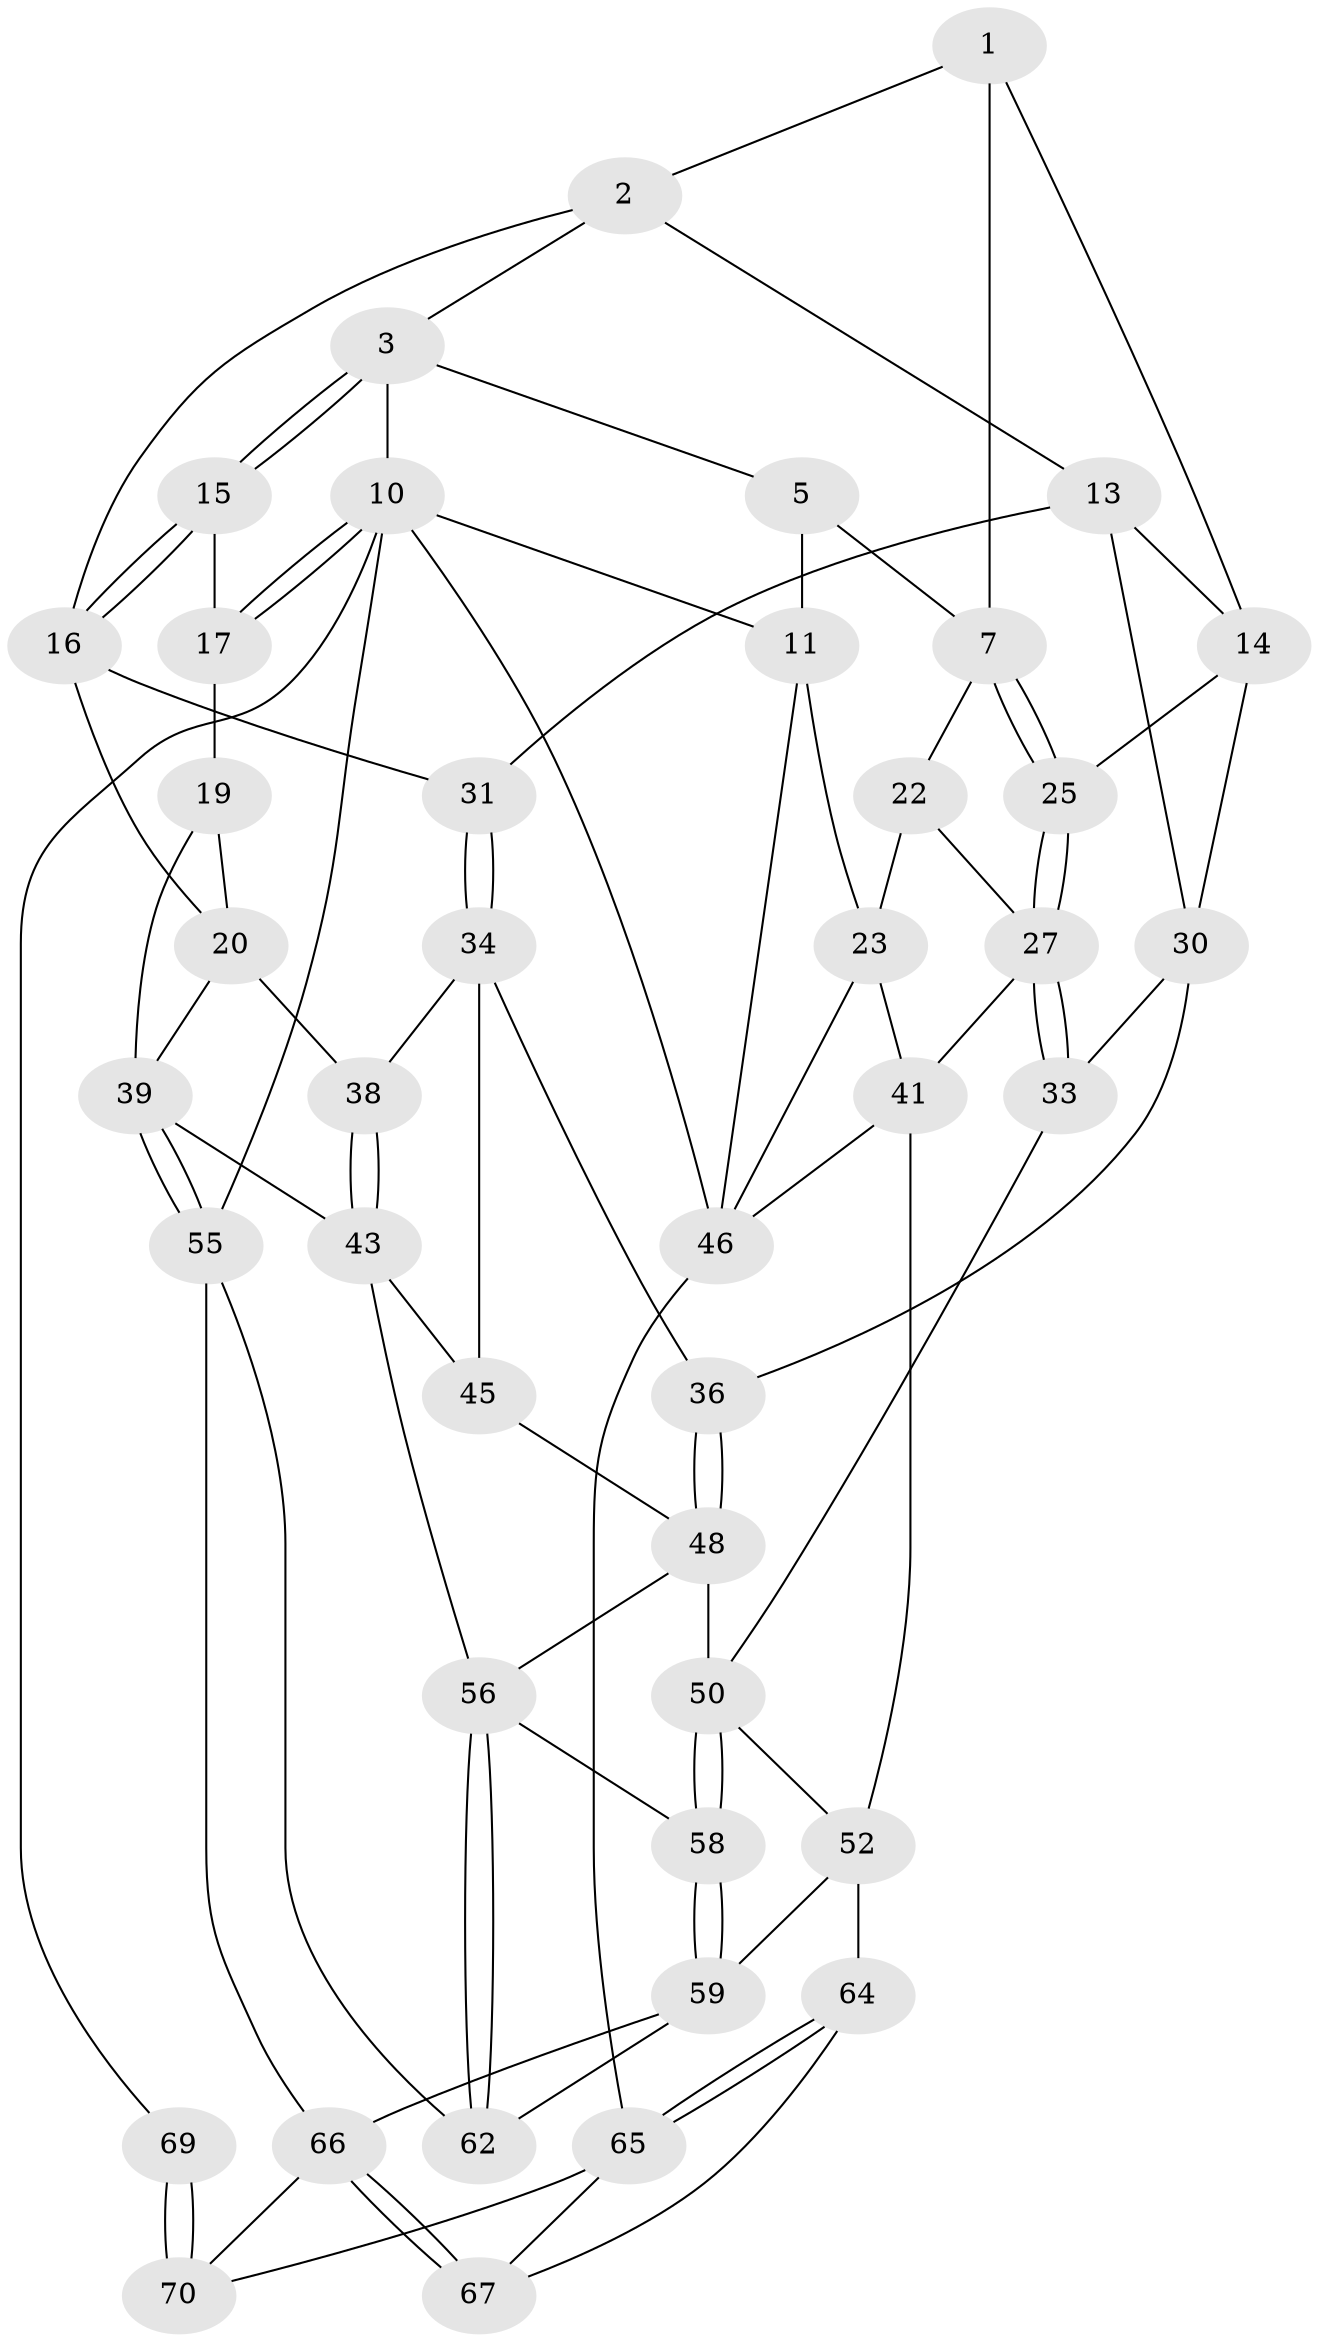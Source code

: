 // original degree distribution, {3: 0.027777777777777776, 4: 0.25, 5: 0.5, 6: 0.2222222222222222}
// Generated by graph-tools (version 1.1) at 2025/11/02/27/25 16:11:52]
// undirected, 43 vertices, 94 edges
graph export_dot {
graph [start="1"]
  node [color=gray90,style=filled];
  1 [pos="+0.24551983858175788+0",super="+6"];
  2 [pos="+0.43837128258778996+0.13510309671268708",super="+12"];
  3 [pos="+0.6541901606014082+0",super="+4"];
  5 [pos="+0.21016808453521255+0",super="+9"];
  7 [pos="+0.16368685476389472+0.22838211317600302",super="+8"];
  10 [pos="+1+0",super="+54"];
  11 [pos="+0+0"];
  13 [pos="+0.4173537259166327+0.20745223298328255",super="+29"];
  14 [pos="+0.33797501121004797+0.20266132321552738",super="+24"];
  15 [pos="+0.6683720107060455+0.07499490804880972"];
  16 [pos="+0.5776192973379267+0.251087115103487",super="+21"];
  17 [pos="+1+0.16238663607049603",super="+18"];
  19 [pos="+0.7594228601456756+0.1856711005475941",super="+26"];
  20 [pos="+0.6755094958552115+0.3624209274345229",super="+37"];
  22 [pos="+0.00633141252517503+0.2408035583318925"];
  23 [pos="+0+0.13141154982634082",super="+42"];
  25 [pos="+0.17483512302353688+0.3331254017363042"];
  27 [pos="+0.1472839479301904+0.4190954433195429",super="+28"];
  30 [pos="+0.39233364249238806+0.3568246258516559",super="+32"];
  31 [pos="+0.4928962592134999+0.36820629606833444"];
  33 [pos="+0.17404121470902334+0.44125302429308366"];
  34 [pos="+0.5191645070301549+0.4522477212098061",super="+35"];
  36 [pos="+0.3274526945833663+0.4492606175561979"];
  38 [pos="+0.6175397931004288+0.44261036615741656"];
  39 [pos="+0.9682925075243176+0.4908340672779564",super="+40"];
  41 [pos="+0.13026680045307779+0.4209445364623711",super="+53"];
  43 [pos="+0.6219766112016542+0.5889348220444935",super="+44"];
  45 [pos="+0.5070187900966444+0.49952633646346384"];
  46 [pos="+0+0.6665589295628075",super="+47"];
  48 [pos="+0.3842247371255028+0.5666112191259777",super="+49"];
  50 [pos="+0.37580469574734127+0.5960731100931108",super="+51"];
  52 [pos="+0.18168427631239498+0.7115121848079949",super="+60"];
  55 [pos="+1+0.6901156212653718",super="+61"];
  56 [pos="+0.5629008350739951+0.6840371890760586",super="+57"];
  58 [pos="+0.3229462752584372+0.7066121320019089"];
  59 [pos="+0.32113956633073604+0.7093766441900082",super="+63"];
  62 [pos="+0.5635789097189828+0.686999589574192"];
  64 [pos="+0.19400644154814994+0.7841732490702875"];
  65 [pos="+0+1",super="+71"];
  66 [pos="+0.42880237641076935+0.9366815466646715",super="+68"];
  67 [pos="+0.39238312395452046+1"];
  69 [pos="+0.8696449684652207+1"];
  70 [pos="+0.6954986754486273+0.8727004683726916",super="+72"];
  1 -- 2;
  1 -- 14;
  1 -- 7;
  2 -- 3;
  2 -- 16;
  2 -- 13;
  3 -- 15;
  3 -- 15;
  3 -- 10;
  3 -- 5;
  5 -- 11;
  5 -- 7;
  7 -- 25;
  7 -- 25;
  7 -- 22;
  10 -- 11;
  10 -- 17;
  10 -- 17;
  10 -- 69;
  10 -- 46;
  10 -- 55;
  11 -- 23;
  11 -- 46;
  13 -- 14;
  13 -- 30;
  13 -- 31;
  14 -- 25;
  14 -- 30;
  15 -- 16;
  15 -- 16;
  15 -- 17;
  16 -- 20;
  16 -- 31;
  17 -- 19 [weight=2];
  19 -- 20;
  19 -- 39;
  20 -- 38;
  20 -- 39;
  22 -- 23;
  22 -- 27;
  23 -- 41;
  23 -- 46;
  25 -- 27;
  25 -- 27;
  27 -- 33;
  27 -- 33;
  27 -- 41;
  30 -- 33;
  30 -- 36;
  31 -- 34;
  31 -- 34;
  33 -- 50;
  34 -- 38;
  34 -- 36;
  34 -- 45;
  36 -- 48;
  36 -- 48;
  38 -- 43;
  38 -- 43;
  39 -- 55;
  39 -- 55;
  39 -- 43;
  41 -- 52;
  41 -- 46;
  43 -- 56;
  43 -- 45;
  45 -- 48;
  46 -- 65;
  48 -- 56;
  48 -- 50;
  50 -- 58;
  50 -- 58;
  50 -- 52;
  52 -- 64;
  52 -- 59;
  55 -- 62;
  55 -- 66;
  56 -- 62;
  56 -- 62;
  56 -- 58;
  58 -- 59;
  58 -- 59;
  59 -- 66;
  59 -- 62;
  64 -- 65;
  64 -- 65;
  64 -- 67;
  65 -- 67;
  65 -- 70;
  66 -- 67;
  66 -- 67;
  66 -- 70;
  69 -- 70 [weight=2];
  69 -- 70;
}
